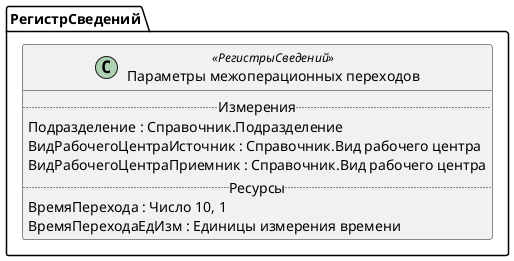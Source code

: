 ﻿@startuml ПараметрыМежоперационныхПереходов
'!include templates.wsd
'..\include templates.wsd
class РегистрСведений.ПараметрыМежоперационныхПереходов as "Параметры межоперационных переходов" <<РегистрыСведений>>
{
..Измерения..
Подразделение : Справочник.Подразделение
ВидРабочегоЦентраИсточник : Справочник.Вид рабочего центра
ВидРабочегоЦентраПриемник : Справочник.Вид рабочего центра
..Ресурсы..
ВремяПерехода : Число 10, 1
ВремяПереходаЕдИзм : Единицы измерения времени
}
@enduml

